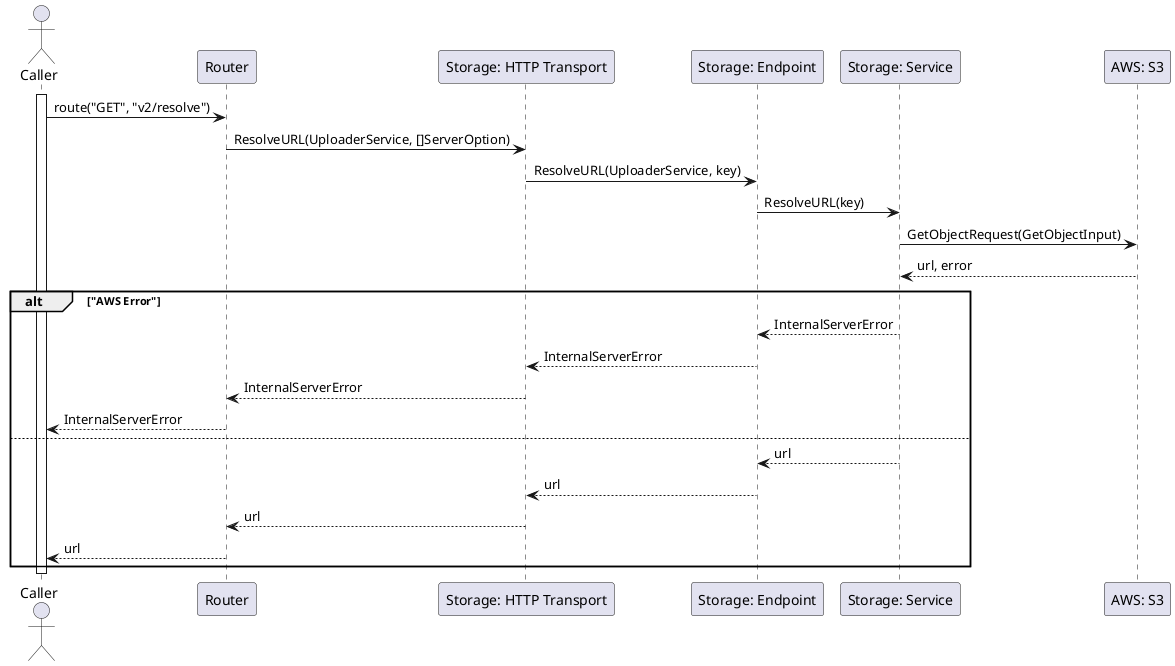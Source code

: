 @startuml Resolve

actor Caller
participant "Router" as Router
participant "Storage: HTTP Transport" as StorageHTTPTransport
participant "Storage: Endpoint" as StorageEndpoint
participant "Storage: Service" as StorageService
participant "AWS: S3" as AWSS3


activate Caller

Caller->Router: route("GET", "v2/resolve")
Router->StorageHTTPTransport: ResolveURL(UploaderService, []ServerOption)
StorageHTTPTransport->StorageEndpoint: ResolveURL(UploaderService, key)
StorageEndpoint->StorageService: ResolveURL(key)
StorageService->AWSS3: GetObjectRequest(GetObjectInput)
AWSS3-->StorageService: url, error

alt "AWS Error"
    StorageService-->StorageEndpoint: InternalServerError
    StorageEndpoint-->StorageHTTPTransport: InternalServerError
    StorageHTTPTransport-->Router: InternalServerError
    Router-->Caller: InternalServerError
else
    StorageService-->StorageEndpoint: url
    StorageEndpoint-->StorageHTTPTransport: url
    StorageHTTPTransport-->Router: url
    Router-->Caller: url
end

deactivate Caller

@enduml